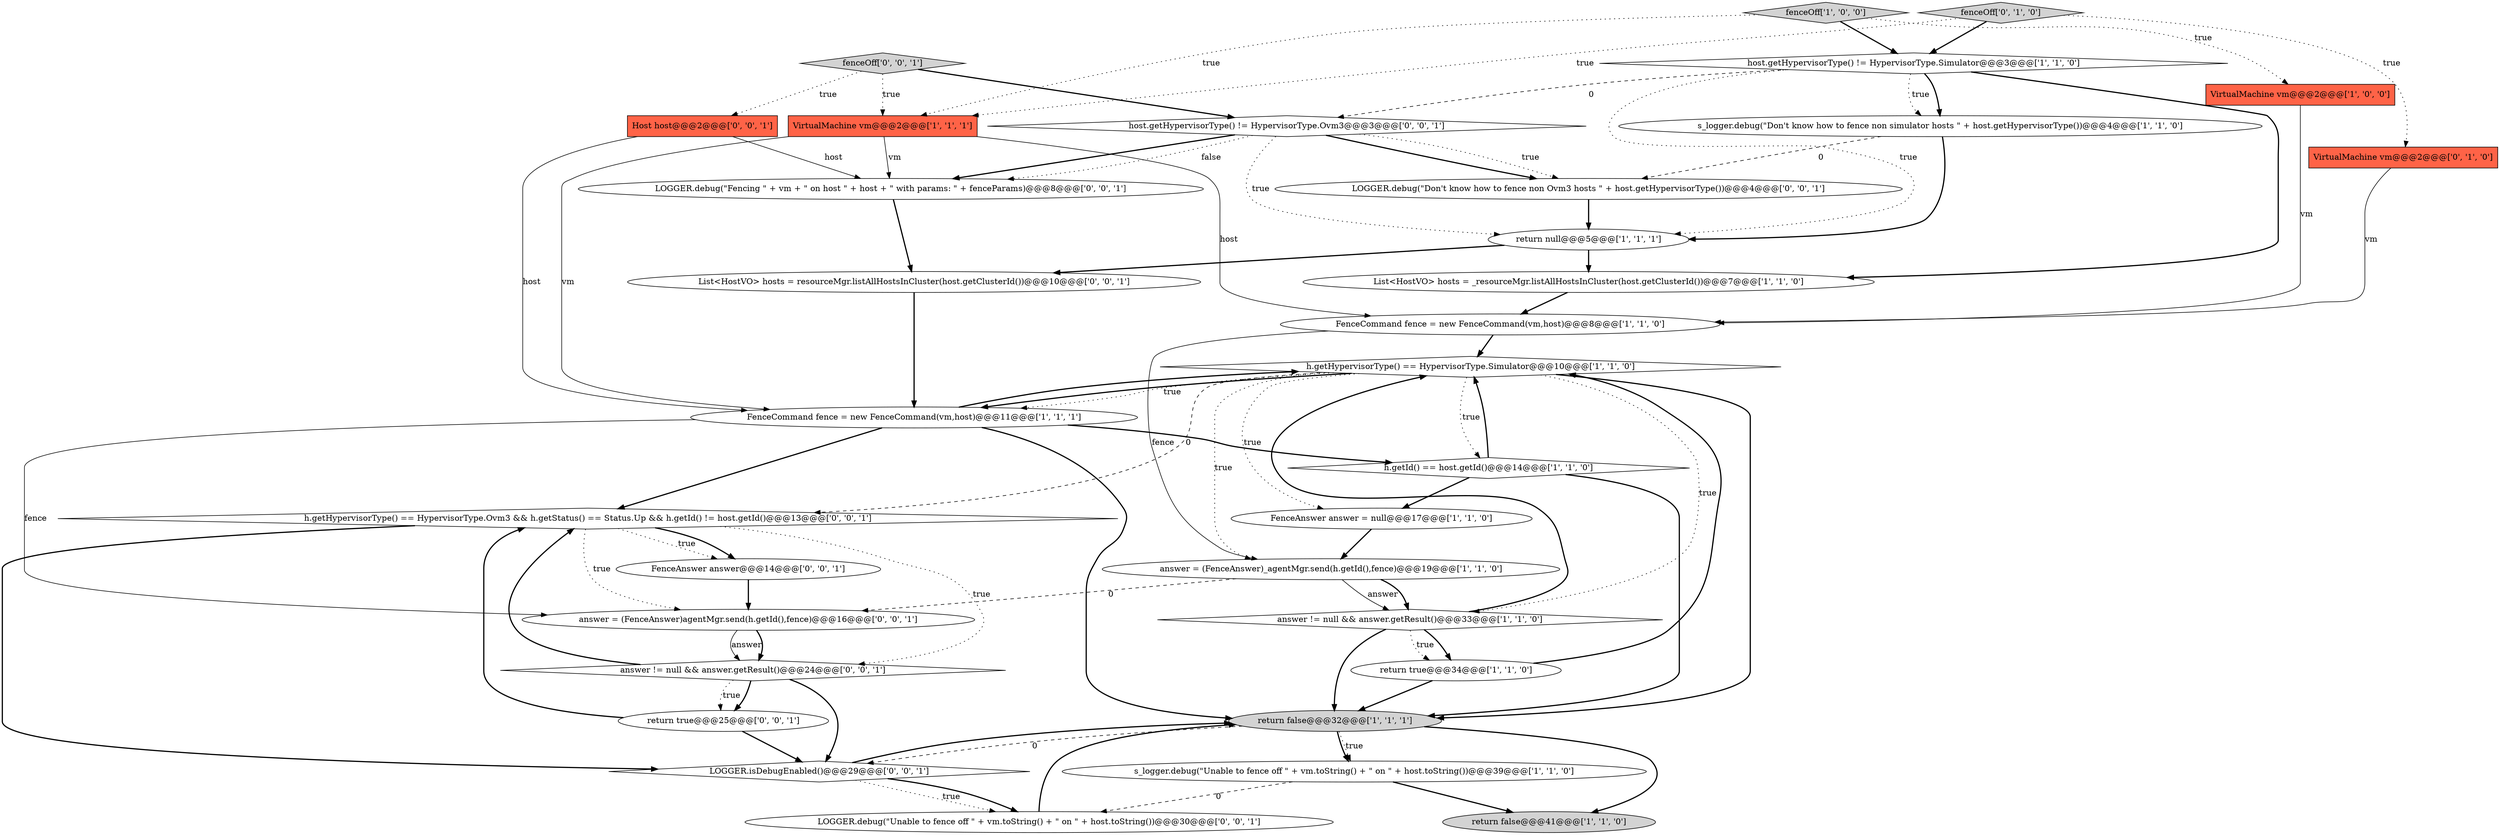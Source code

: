 digraph {
5 [style = filled, label = "List<HostVO> hosts = _resourceMgr.listAllHostsInCluster(host.getClusterId())@@@7@@@['1', '1', '0']", fillcolor = white, shape = ellipse image = "AAA0AAABBB1BBB"];
8 [style = filled, label = "return false@@@32@@@['1', '1', '1']", fillcolor = lightgray, shape = ellipse image = "AAA0AAABBB1BBB"];
29 [style = filled, label = "List<HostVO> hosts = resourceMgr.listAllHostsInCluster(host.getClusterId())@@@10@@@['0', '0', '1']", fillcolor = white, shape = ellipse image = "AAA0AAABBB3BBB"];
30 [style = filled, label = "host.getHypervisorType() != HypervisorType.Ovm3@@@3@@@['0', '0', '1']", fillcolor = white, shape = diamond image = "AAA0AAABBB3BBB"];
3 [style = filled, label = "VirtualMachine vm@@@2@@@['1', '0', '0']", fillcolor = tomato, shape = box image = "AAA0AAABBB1BBB"];
7 [style = filled, label = "return false@@@41@@@['1', '1', '0']", fillcolor = lightgray, shape = ellipse image = "AAA0AAABBB1BBB"];
14 [style = filled, label = "fenceOff['1', '0', '0']", fillcolor = lightgray, shape = diamond image = "AAA0AAABBB1BBB"];
18 [style = filled, label = "VirtualMachine vm@@@2@@@['0', '1', '0']", fillcolor = tomato, shape = box image = "AAA0AAABBB2BBB"];
21 [style = filled, label = "LOGGER.debug(\"Unable to fence off \" + vm.toString() + \" on \" + host.toString())@@@30@@@['0', '0', '1']", fillcolor = white, shape = ellipse image = "AAA0AAABBB3BBB"];
25 [style = filled, label = "h.getHypervisorType() == HypervisorType.Ovm3 && h.getStatus() == Status.Up && h.getId() != host.getId()@@@13@@@['0', '0', '1']", fillcolor = white, shape = diamond image = "AAA0AAABBB3BBB"];
2 [style = filled, label = "h.getHypervisorType() == HypervisorType.Simulator@@@10@@@['1', '1', '0']", fillcolor = white, shape = diamond image = "AAA0AAABBB1BBB"];
13 [style = filled, label = "FenceCommand fence = new FenceCommand(vm,host)@@@8@@@['1', '1', '0']", fillcolor = white, shape = ellipse image = "AAA0AAABBB1BBB"];
19 [style = filled, label = "fenceOff['0', '1', '0']", fillcolor = lightgray, shape = diamond image = "AAA0AAABBB2BBB"];
15 [style = filled, label = "VirtualMachine vm@@@2@@@['1', '1', '1']", fillcolor = tomato, shape = box image = "AAA0AAABBB1BBB"];
24 [style = filled, label = "answer != null && answer.getResult()@@@24@@@['0', '0', '1']", fillcolor = white, shape = diamond image = "AAA0AAABBB3BBB"];
9 [style = filled, label = "answer = (FenceAnswer)_agentMgr.send(h.getId(),fence)@@@19@@@['1', '1', '0']", fillcolor = white, shape = ellipse image = "AAA0AAABBB1BBB"];
23 [style = filled, label = "LOGGER.debug(\"Don't know how to fence non Ovm3 hosts \" + host.getHypervisorType())@@@4@@@['0', '0', '1']", fillcolor = white, shape = ellipse image = "AAA0AAABBB3BBB"];
22 [style = filled, label = "FenceAnswer answer@@@14@@@['0', '0', '1']", fillcolor = white, shape = ellipse image = "AAA0AAABBB3BBB"];
28 [style = filled, label = "Host host@@@2@@@['0', '0', '1']", fillcolor = tomato, shape = box image = "AAA0AAABBB3BBB"];
26 [style = filled, label = "return true@@@25@@@['0', '0', '1']", fillcolor = white, shape = ellipse image = "AAA0AAABBB3BBB"];
27 [style = filled, label = "LOGGER.debug(\"Fencing \" + vm + \" on host \" + host + \" with params: \" + fenceParams)@@@8@@@['0', '0', '1']", fillcolor = white, shape = ellipse image = "AAA0AAABBB3BBB"];
32 [style = filled, label = "fenceOff['0', '0', '1']", fillcolor = lightgray, shape = diamond image = "AAA0AAABBB3BBB"];
16 [style = filled, label = "s_logger.debug(\"Unable to fence off \" + vm.toString() + \" on \" + host.toString())@@@39@@@['1', '1', '0']", fillcolor = white, shape = ellipse image = "AAA0AAABBB1BBB"];
6 [style = filled, label = "FenceCommand fence = new FenceCommand(vm,host)@@@11@@@['1', '1', '1']", fillcolor = white, shape = ellipse image = "AAA0AAABBB1BBB"];
1 [style = filled, label = "FenceAnswer answer = null@@@17@@@['1', '1', '0']", fillcolor = white, shape = ellipse image = "AAA0AAABBB1BBB"];
31 [style = filled, label = "answer = (FenceAnswer)agentMgr.send(h.getId(),fence)@@@16@@@['0', '0', '1']", fillcolor = white, shape = ellipse image = "AAA0AAABBB3BBB"];
4 [style = filled, label = "s_logger.debug(\"Don't know how to fence non simulator hosts \" + host.getHypervisorType())@@@4@@@['1', '1', '0']", fillcolor = white, shape = ellipse image = "AAA0AAABBB1BBB"];
17 [style = filled, label = "h.getId() == host.getId()@@@14@@@['1', '1', '0']", fillcolor = white, shape = diamond image = "AAA0AAABBB1BBB"];
10 [style = filled, label = "return null@@@5@@@['1', '1', '1']", fillcolor = white, shape = ellipse image = "AAA0AAABBB1BBB"];
12 [style = filled, label = "return true@@@34@@@['1', '1', '0']", fillcolor = white, shape = ellipse image = "AAA0AAABBB1BBB"];
20 [style = filled, label = "LOGGER.isDebugEnabled()@@@29@@@['0', '0', '1']", fillcolor = white, shape = diamond image = "AAA0AAABBB3BBB"];
0 [style = filled, label = "host.getHypervisorType() != HypervisorType.Simulator@@@3@@@['1', '1', '0']", fillcolor = white, shape = diamond image = "AAA0AAABBB1BBB"];
11 [style = filled, label = "answer != null && answer.getResult()@@@33@@@['1', '1', '0']", fillcolor = white, shape = diamond image = "AAA0AAABBB1BBB"];
0->10 [style = dotted, label="true"];
0->4 [style = bold, label=""];
11->12 [style = bold, label=""];
20->21 [style = dotted, label="true"];
23->10 [style = bold, label=""];
9->31 [style = dashed, label="0"];
14->0 [style = bold, label=""];
19->0 [style = bold, label=""];
22->31 [style = bold, label=""];
25->22 [style = dotted, label="true"];
9->11 [style = solid, label="answer"];
6->8 [style = bold, label=""];
5->13 [style = bold, label=""];
6->2 [style = bold, label=""];
8->20 [style = dashed, label="0"];
30->27 [style = bold, label=""];
26->25 [style = bold, label=""];
29->6 [style = bold, label=""];
6->25 [style = bold, label=""];
17->8 [style = bold, label=""];
16->7 [style = bold, label=""];
10->5 [style = bold, label=""];
17->2 [style = bold, label=""];
17->1 [style = bold, label=""];
19->18 [style = dotted, label="true"];
8->16 [style = bold, label=""];
1->9 [style = bold, label=""];
11->12 [style = dotted, label="true"];
2->25 [style = dashed, label="0"];
30->10 [style = dotted, label="true"];
21->8 [style = bold, label=""];
15->13 [style = solid, label="host"];
2->1 [style = dotted, label="true"];
30->23 [style = bold, label=""];
24->25 [style = bold, label=""];
24->26 [style = bold, label=""];
30->23 [style = dotted, label="true"];
4->23 [style = dashed, label="0"];
8->16 [style = dotted, label="true"];
14->3 [style = dotted, label="true"];
3->13 [style = solid, label="vm"];
24->20 [style = bold, label=""];
30->27 [style = dotted, label="false"];
18->13 [style = solid, label="vm"];
12->2 [style = bold, label=""];
26->20 [style = bold, label=""];
28->27 [style = solid, label="host"];
32->15 [style = dotted, label="true"];
20->8 [style = bold, label=""];
25->31 [style = dotted, label="true"];
28->6 [style = solid, label="host"];
11->2 [style = bold, label=""];
2->8 [style = bold, label=""];
13->9 [style = solid, label="fence"];
32->28 [style = dotted, label="true"];
11->8 [style = bold, label=""];
19->15 [style = dotted, label="true"];
4->10 [style = bold, label=""];
2->6 [style = bold, label=""];
8->7 [style = bold, label=""];
15->27 [style = solid, label="vm"];
31->24 [style = solid, label="answer"];
12->8 [style = bold, label=""];
16->21 [style = dashed, label="0"];
6->31 [style = solid, label="fence"];
15->6 [style = solid, label="vm"];
2->17 [style = dotted, label="true"];
2->11 [style = dotted, label="true"];
9->11 [style = bold, label=""];
24->26 [style = dotted, label="true"];
25->20 [style = bold, label=""];
2->9 [style = dotted, label="true"];
2->6 [style = dotted, label="true"];
6->17 [style = bold, label=""];
10->29 [style = bold, label=""];
27->29 [style = bold, label=""];
20->21 [style = bold, label=""];
14->15 [style = dotted, label="true"];
0->30 [style = dashed, label="0"];
25->24 [style = dotted, label="true"];
32->30 [style = bold, label=""];
0->4 [style = dotted, label="true"];
31->24 [style = bold, label=""];
0->5 [style = bold, label=""];
13->2 [style = bold, label=""];
25->22 [style = bold, label=""];
}
